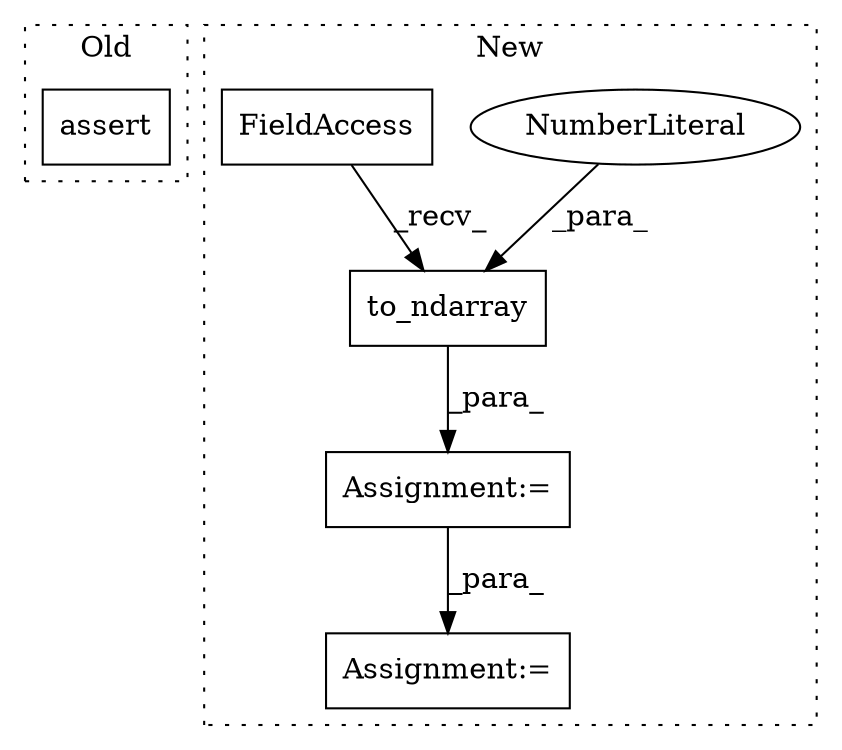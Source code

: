 digraph G {
subgraph cluster0 {
1 [label="assert" a="6" s="647" l="7" shape="box"];
label = "Old";
style="dotted";
}
subgraph cluster1 {
2 [label="to_ndarray" a="32" s="781,823" l="11,1" shape="box"];
3 [label="NumberLiteral" a="34" s="822" l="1" shape="ellipse"];
4 [label="Assignment:=" a="7" s="1339" l="1" shape="box"];
5 [label="FieldAccess" a="22" s="763" l="9" shape="box"];
6 [label="Assignment:=" a="7" s="762" l="1" shape="box"];
label = "New";
style="dotted";
}
2 -> 6 [label="_para_"];
3 -> 2 [label="_para_"];
5 -> 2 [label="_recv_"];
6 -> 4 [label="_para_"];
}